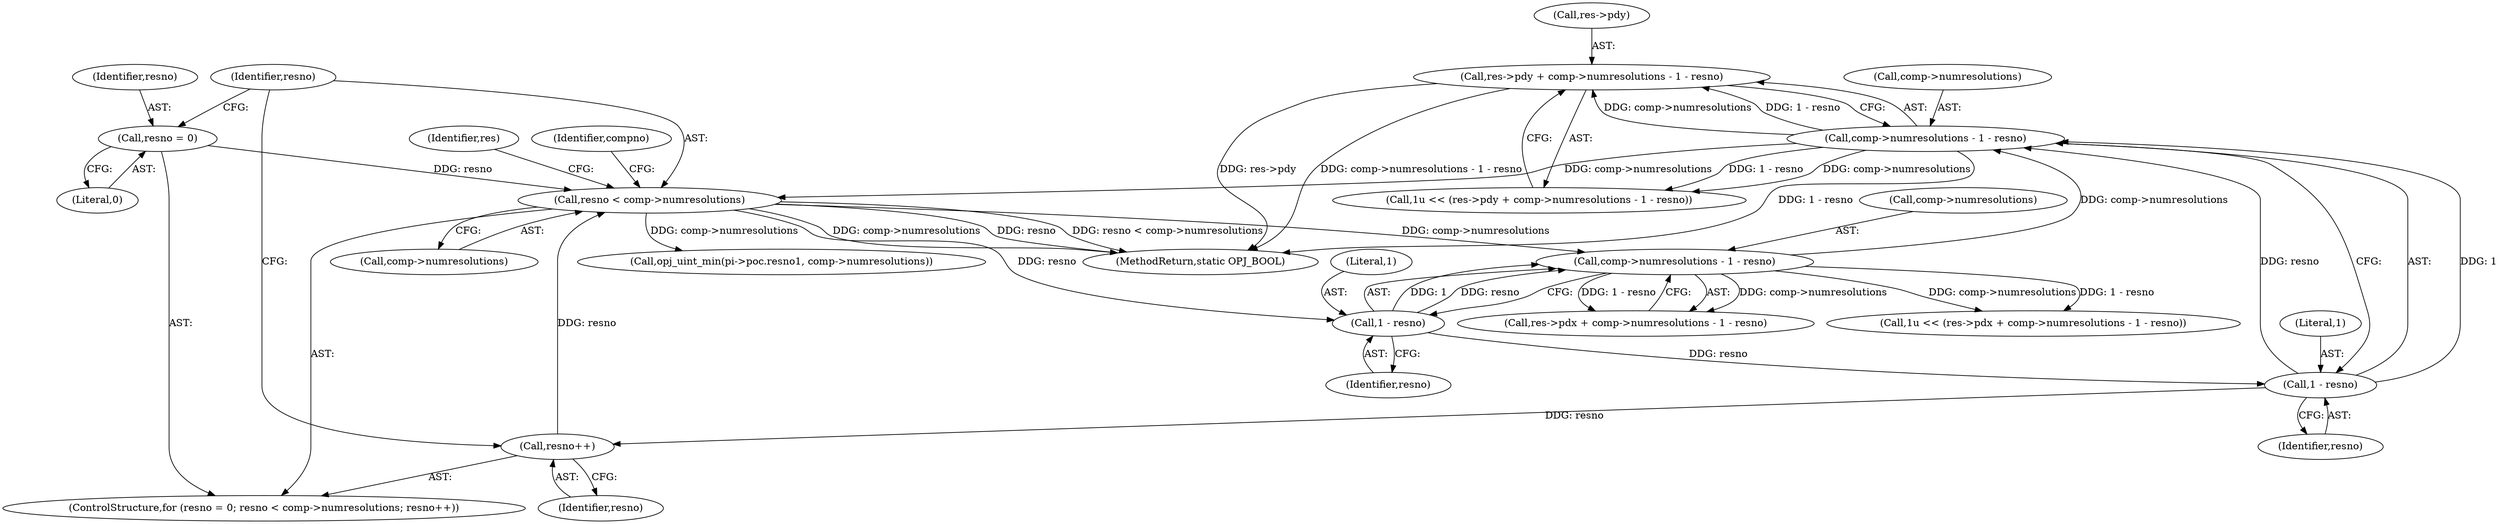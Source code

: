 digraph "0_openjpeg_d27ccf01c68a31ad62b33d2dc1ba2bb1eeaafe7b_0@pointer" {
"1000225" [label="(Call,res->pdy + comp->numresolutions - 1 - resno)"];
"1000229" [label="(Call,comp->numresolutions - 1 - resno)"];
"1000210" [label="(Call,comp->numresolutions - 1 - resno)"];
"1000180" [label="(Call,resno < comp->numresolutions)"];
"1000177" [label="(Call,resno = 0)"];
"1000185" [label="(Call,resno++)"];
"1000233" [label="(Call,1 - resno)"];
"1000214" [label="(Call,1 - resno)"];
"1000438" [label="(Call,opj_uint_min(pi->poc.resno1, comp->numresolutions))"];
"1000226" [label="(Call,res->pdy)"];
"1000180" [label="(Call,resno < comp->numresolutions)"];
"1000235" [label="(Identifier,resno)"];
"1000186" [label="(Identifier,resno)"];
"1000176" [label="(ControlStructure,for (resno = 0; resno < comp->numresolutions; resno++))"];
"1000818" [label="(MethodReturn,static OPJ_BOOL)"];
"1000177" [label="(Call,resno = 0)"];
"1000223" [label="(Call,1u << (res->pdy + comp->numresolutions - 1 - resno))"];
"1000206" [label="(Call,res->pdx + comp->numresolutions - 1 - resno)"];
"1000216" [label="(Identifier,resno)"];
"1000233" [label="(Call,1 - resno)"];
"1000185" [label="(Call,resno++)"];
"1000229" [label="(Call,comp->numresolutions - 1 - resno)"];
"1000230" [label="(Call,comp->numresolutions)"];
"1000211" [label="(Call,comp->numresolutions)"];
"1000225" [label="(Call,res->pdy + comp->numresolutions - 1 - resno)"];
"1000178" [label="(Identifier,resno)"];
"1000214" [label="(Call,1 - resno)"];
"1000204" [label="(Call,1u << (res->pdx + comp->numresolutions - 1 - resno))"];
"1000234" [label="(Literal,1)"];
"1000191" [label="(Identifier,res)"];
"1000166" [label="(Identifier,compno)"];
"1000181" [label="(Identifier,resno)"];
"1000182" [label="(Call,comp->numresolutions)"];
"1000179" [label="(Literal,0)"];
"1000210" [label="(Call,comp->numresolutions - 1 - resno)"];
"1000215" [label="(Literal,1)"];
"1000225" -> "1000223"  [label="AST: "];
"1000225" -> "1000229"  [label="CFG: "];
"1000226" -> "1000225"  [label="AST: "];
"1000229" -> "1000225"  [label="AST: "];
"1000223" -> "1000225"  [label="CFG: "];
"1000225" -> "1000818"  [label="DDG: res->pdy"];
"1000225" -> "1000818"  [label="DDG: comp->numresolutions - 1 - resno"];
"1000229" -> "1000225"  [label="DDG: comp->numresolutions"];
"1000229" -> "1000225"  [label="DDG: 1 - resno"];
"1000229" -> "1000233"  [label="CFG: "];
"1000230" -> "1000229"  [label="AST: "];
"1000233" -> "1000229"  [label="AST: "];
"1000229" -> "1000818"  [label="DDG: 1 - resno"];
"1000229" -> "1000180"  [label="DDG: comp->numresolutions"];
"1000229" -> "1000223"  [label="DDG: comp->numresolutions"];
"1000229" -> "1000223"  [label="DDG: 1 - resno"];
"1000210" -> "1000229"  [label="DDG: comp->numresolutions"];
"1000233" -> "1000229"  [label="DDG: 1"];
"1000233" -> "1000229"  [label="DDG: resno"];
"1000210" -> "1000206"  [label="AST: "];
"1000210" -> "1000214"  [label="CFG: "];
"1000211" -> "1000210"  [label="AST: "];
"1000214" -> "1000210"  [label="AST: "];
"1000206" -> "1000210"  [label="CFG: "];
"1000210" -> "1000204"  [label="DDG: comp->numresolutions"];
"1000210" -> "1000204"  [label="DDG: 1 - resno"];
"1000210" -> "1000206"  [label="DDG: comp->numresolutions"];
"1000210" -> "1000206"  [label="DDG: 1 - resno"];
"1000180" -> "1000210"  [label="DDG: comp->numresolutions"];
"1000214" -> "1000210"  [label="DDG: 1"];
"1000214" -> "1000210"  [label="DDG: resno"];
"1000180" -> "1000176"  [label="AST: "];
"1000180" -> "1000182"  [label="CFG: "];
"1000181" -> "1000180"  [label="AST: "];
"1000182" -> "1000180"  [label="AST: "];
"1000191" -> "1000180"  [label="CFG: "];
"1000166" -> "1000180"  [label="CFG: "];
"1000180" -> "1000818"  [label="DDG: comp->numresolutions"];
"1000180" -> "1000818"  [label="DDG: resno"];
"1000180" -> "1000818"  [label="DDG: resno < comp->numresolutions"];
"1000177" -> "1000180"  [label="DDG: resno"];
"1000185" -> "1000180"  [label="DDG: resno"];
"1000180" -> "1000214"  [label="DDG: resno"];
"1000180" -> "1000438"  [label="DDG: comp->numresolutions"];
"1000177" -> "1000176"  [label="AST: "];
"1000177" -> "1000179"  [label="CFG: "];
"1000178" -> "1000177"  [label="AST: "];
"1000179" -> "1000177"  [label="AST: "];
"1000181" -> "1000177"  [label="CFG: "];
"1000185" -> "1000176"  [label="AST: "];
"1000185" -> "1000186"  [label="CFG: "];
"1000186" -> "1000185"  [label="AST: "];
"1000181" -> "1000185"  [label="CFG: "];
"1000233" -> "1000185"  [label="DDG: resno"];
"1000233" -> "1000235"  [label="CFG: "];
"1000234" -> "1000233"  [label="AST: "];
"1000235" -> "1000233"  [label="AST: "];
"1000214" -> "1000233"  [label="DDG: resno"];
"1000214" -> "1000216"  [label="CFG: "];
"1000215" -> "1000214"  [label="AST: "];
"1000216" -> "1000214"  [label="AST: "];
}
